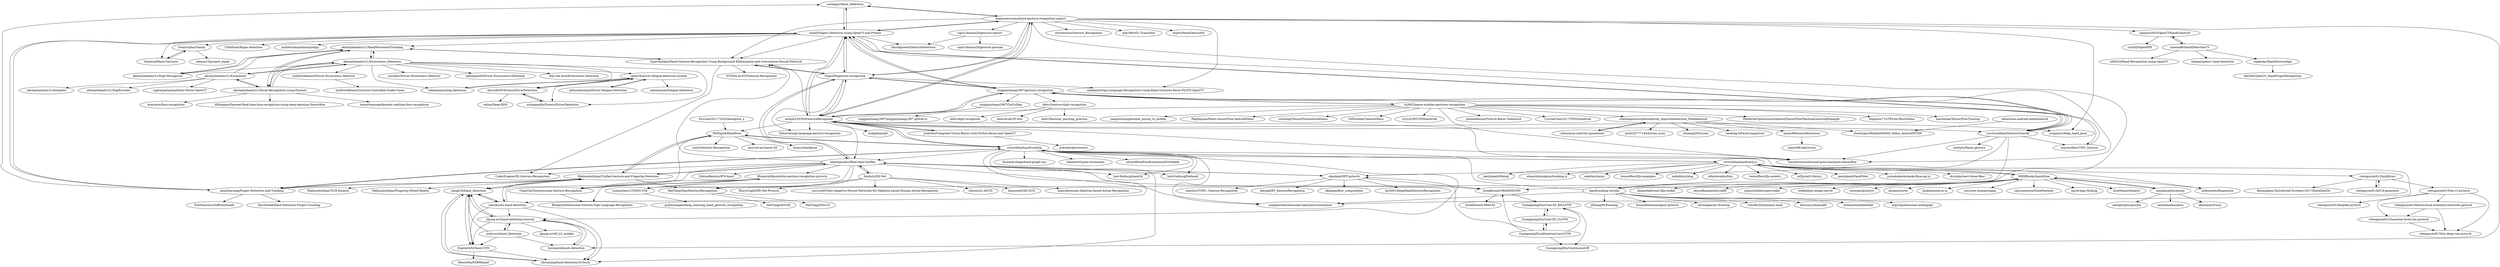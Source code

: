 digraph G {
"sashagaz/Hand_Detection" -> "mahaveerverma/hand-gesture-recognition-opencv"
"sashagaz/Hand_Detection" -> "lzane/Fingers-Detection-using-OpenCV-and-Python"
"EricLee2021-72324/handpose_x" -> "MrEliptik/HandPose"
"akshaybahadur21/Drowsiness_Detection" -> "raja434/driver-fatigue-detection-system"
"akshaybahadur21/Drowsiness_Detection" -> "akshaybahadur21/HandMovementTracking"
"akshaybahadur21/Drowsiness_Detection" -> "akshaybahadur21/Emojinator"
"akshaybahadur21/Drowsiness_Detection" -> "akshaybahadur21/Facial-Recognition-using-Facenet"
"akshaybahadur21/Drowsiness_Detection" -> "mohitwildbeast/Driver-Drowsiness-Detector"
"akshaybahadur21/Drowsiness_Detection" -> "tahaemara/sleep-detection"
"akshaybahadur21/Drowsiness_Detection" -> "AnirudhGP/DrowsyDriverDetection"
"akshaybahadur21/Drowsiness_Detection" -> "nishagandhi/DrowsyDriverDetection"
"akshaybahadur21/Drowsiness_Detection" -> "akshaybahadur21/Digit-Recognizer"
"akshaybahadur21/Drowsiness_Detection" -> "msindev/Driver-Drowsiness-Detector"
"akshaybahadur21/Drowsiness_Detection" -> "neelanjan00/Driver-Drowsiness-Detection"
"akshaybahadur21/Drowsiness_Detection" -> "fear-the-lord/Drowsiness-Detection"
"mohitwildbeast/Driver-Drowsiness-Detector" -> "mohitwildbeast/Gesture-Controlled-Snake-Game"
"SouravJohar/handy" -> "Sadaival/Hand-Gestures"
"SouravJohar/handy" -> "athena15/project_kojak"
"vietnguyen91/QuickDraw" -> "vietnguyen91/ASCII-generator"
"vietnguyen91/QuickDraw" -> "vietnguyen91/Yolo-v2-pytorch"
"vietnguyen91/QuickDraw" -> "Bennington-Distributed-Systems-2017/DarkDarkGo" ["e"=1]
"yuxiaochen1103/DG-STA" -> "guillaumephd/deep_learning_hand_gesture_recognition"
"Gogul09/gesture-recognition" -> "mahaveerverma/hand-gesture-recognition-opencv"
"Gogul09/gesture-recognition" -> "SparshaSaha/Hand-Gesture-Recognition-Using-Background-Elllimination-and-Convolution-Neural-Network"
"Gogul09/gesture-recognition" -> "shadabsk/Sign-Language-Recognition-Using-Hand-Gestures-Keras-PyQT5-OpenCV" ["e"=1]
"Gogul09/gesture-recognition" -> "ahmetgunduz/Real-time-GesRec"
"Gogul09/gesture-recognition" -> "lzane/Fingers-Detection-using-OpenCV-and-Python"
"Gogul09/gesture-recognition" -> "asingh33/CNNGestureRecognizer"
"Gogul09/gesture-recognition" -> "xingjianzhang1997/gesture-recognition"
"Gogul09/gesture-recognition" -> "hthuwal/sign-language-gesture-recognition" ["e"=1]
"SparshaSaha/Hand-Gesture-Recognition-Using-Background-Elllimination-and-Convolution-Neural-Network" -> "NVIDIA-AI-IOT/Gesture-Recognition"
"SparshaSaha/Hand-Gesture-Recognition-Using-Background-Elllimination-and-Convolution-Neural-Network" -> "CoderEugene/DL-Gesture-Recognition"
"SparshaSaha/Hand-Gesture-Recognition-Using-Background-Elllimination-and-Convolution-Neural-Network" -> "Gogul09/gesture-recognition"
"SparshaSaha/Hand-Gesture-Recognition-Using-Background-Elllimination-and-Convolution-Neural-Network" -> "akshaybahadur21/HandMovementTracking"
"asingh33/CNNGestureRecognizer" -> "lzane/Fingers-Detection-using-OpenCV-and-Python"
"asingh33/CNNGestureRecognizer" -> "mahaveerverma/hand-gesture-recognition-opencv"
"asingh33/CNNGestureRecognizer" -> "victordibia/handtracking"
"asingh33/CNNGestureRecognizer" -> "xingjianzhang1997/gesture-recognition"
"asingh33/CNNGestureRecognizer" -> "ahmetgunduz/Real-time-GesRec"
"asingh33/CNNGestureRecognizer" -> "Gogul09/gesture-recognition"
"asingh33/CNNGestureRecognizer" -> "hthuwal/sign-language-gesture-recognition" ["e"=1]
"asingh33/CNNGestureRecognizer" -> "yyyerica/HandGestureClassify"
"asingh33/CNNGestureRecognizer" -> "timctho/convolutional-pose-machines-tensorflow" ["e"=1]
"asingh33/CNNGestureRecognizer" -> "jrobchin/Computer-Vision-Basics-with-Python-Keras-and-OpenCV"
"asingh33/CNNGestureRecognizer" -> "MrEliptik/HandPose"
"asingh33/CNNGestureRecognizer" -> "SparshaSaha/Hand-Gesture-Recognition-Using-Background-Elllimination-and-Convolution-Neural-Network"
"asingh33/CNNGestureRecognizer" -> "jsupancic/deep_hand_pose" ["e"=1]
"asingh33/CNNGestureRecognizer" -> "nickgillian/grt" ["e"=1]
"asingh33/CNNGestureRecognizer" -> "xinghaochen/awesome-hand-pose-estimation" ["e"=1]
"maxnoodles/CNN_Gesture" -> "xingjianzhang1997/gesture-recognition"
"MIDIBlocks/handsfree" -> "naver/egjs-flicking" ["e"=1]
"MIDIBlocks/handsfree" -> "victordibia/handtrack.js"
"MIDIBlocks/handsfree" -> "andypotato/fingerpose" ["e"=1]
"MIDIBlocks/handsfree" -> "AriaMinaei/theatre" ["e"=1]
"MIDIBlocks/handsfree" -> "aholachek/react-flip-toolkit" ["e"=1]
"MIDIBlocks/handsfree" -> "AsyncBanana/microdiff" ["e"=1]
"MIDIBlocks/handsfree" -> "jonasstrehle/supercookie" ["e"=1]
"MIDIBlocks/handsfree" -> "trekhleb/js-image-carver" ["e"=1]
"MIDIBlocks/handsfree" -> "snowpackjs/astro" ["e"=1]
"MIDIBlocks/handsfree" -> "ai/nanostores"
"MIDIBlocks/handsfree" -> "handtracking-io/yoha"
"MIDIBlocks/handsfree" -> "hiukim/mind-ar-js" ["e"=1]
"MIDIBlocks/handsfree" -> "nenadmarkus/picojs"
"MIDIBlocks/handsfree" -> "concrete-utopia/utopia" ["e"=1]
"MIDIBlocks/handsfree" -> "cassiozen/useStateMachine" ["e"=1]
"victordibia/handtrack.js" -> "victordibia/handtracking"
"victordibia/handtrack.js" -> "MIDIBlocks/handsfree"
"victordibia/handtrack.js" -> "tensorflow/tfjs-models" ["e"=1]
"victordibia/handtrack.js" -> "andypotato/fingerpose" ["e"=1]
"victordibia/handtrack.js" -> "ml5js/ml5-library" ["e"=1]
"victordibia/handtrack.js" -> "jeeliz/jeelizFaceFilter" ["e"=1]
"victordibia/handtrack.js" -> "justadudewhohacks/face-api.js" ["e"=1]
"victordibia/handtrack.js" -> "drcmda/react-three-fiber" ["e"=1]
"victordibia/handtrack.js" -> "jeeliz/jeelizWeboji" ["e"=1]
"victordibia/handtrack.js" -> "eduardolundgren/tracking.js" ["e"=1]
"victordibia/handtrack.js" -> "vietnguyen91/QuickDraw"
"victordibia/handtrack.js" -> "alexfoxy/laxxx" ["e"=1]
"victordibia/handtrack.js" -> "tensorflow/tfjs-examples" ["e"=1]
"victordibia/handtrack.js" -> "metafizzy/zdog" ["e"=1]
"victordibia/handtrack.js" -> "infinitered/nsfwjs" ["e"=1]
"MahmudulAlam/Unified-Gesture-and-Fingertip-Detection" -> "yangli18/hand_detection"
"MahmudulAlam/Unified-Gesture-and-Fingertip-Detection" -> "ahmetgunduz/Real-time-GesRec"
"MahmudulAlam/Unified-Gesture-and-Fingertip-Detection" -> "amarlearning/Finger-Detection-and-Tracking"
"MahmudulAlam/Unified-Gesture-and-Fingertip-Detection" -> "MrEliptik/HandPose"
"MahmudulAlam/Unified-Gesture-and-Fingertip-Detection" -> "cansik/yolo-hand-detection"
"MahmudulAlam/Unified-Gesture-and-Fingertip-Detection" -> "MahmudulAlam/TI1K-Dataset"
"MahmudulAlam/Unified-Gesture-and-Fingertip-Detection" -> "MahmudulAlam/Fingertip-Mixed-Reality"
"MahmudulAlam/Unified-Gesture-and-Fingertip-Detection" -> "Ha0Tang/HandGestureRecognition"
"SupreethN/Hand-CNN" -> "yangli18/hand_detection"
"SupreethN/Hand-CNN" -> "zllrunning/hand-detection.PyTorch"
"SupreethN/Hand-CNN" -> "HowieMa/NSRMhand" ["e"=1]
"amarlearning/Finger-Detection-and-Tracking" -> "lzane/Fingers-Detection-using-OpenCV-and-Python"
"amarlearning/Finger-Detection-and-Tracking" -> "PierfrancescoSoffritti/handy"
"amarlearning/Finger-Detection-and-Tracking" -> "MahmudulAlam/Unified-Gesture-and-Fingertip-Detection"
"amarlearning/Finger-Detection-and-Tracking" -> "victordibia/handtracking"
"amarlearning/Finger-Detection-and-Tracking" -> "sashagaz/Hand_Detection"
"amarlearning/Finger-Detection-and-Tracking" -> "DarshNaik/Hand-Detection-Finger-Counting"
"cansik/yolo-hand-detection" -> "yangli18/hand_detection"
"cansik/yolo-hand-detection" -> "SupreethN/Hand-CNN"
"cansik/yolo-hand-detection" -> "zllrunning/hand-detection.PyTorch"
"cansik/yolo-hand-detection" -> "MahmudulAlam/Unified-Gesture-and-Fingertip-Detection"
"cansik/yolo-hand-detection" -> "jkjung-avt/hand-detection-tutorial"
"jkjung-avt/hand-detection-tutorial" -> "yangli18/hand_detection"
"jkjung-avt/hand-detection-tutorial" -> "jkjung-avt/tf_trt_models" ["e"=1]
"jkjung-avt/hand-detection-tutorial" -> "loicmarie/hands-detection"
"jkjung-avt/hand-detection-tutorial" -> "molyswu/hand_detection"
"jkjung-avt/hand-detection-tutorial" -> "SupreethN/Hand-CNN"
"jkjung-avt/hand-detection-tutorial" -> "zllrunning/hand-detection.PyTorch"
"yangli18/hand_detection" -> "zllrunning/hand-detection.PyTorch"
"yangli18/hand_detection" -> "SupreethN/Hand-CNN"
"yangli18/hand_detection" -> "cansik/yolo-hand-detection"
"yangli18/hand_detection" -> "jkjung-avt/hand-detection-tutorial"
"nenadmarkus/picojs" -> "nenadmarkus/pico" ["e"=1]
"nenadmarkus/picojs" -> "leeoniya/uFuzzy" ["e"=1]
"nenadmarkus/picojs" -> "MIDIBlocks/handsfree"
"nenadmarkus/picojs" -> "nateplusplus/pushin" ["e"=1]
"fandulu/DD-Net" -> "BlurryLight/DD-Net-Pytorch"
"fandulu/DD-Net" -> "yuxiaochen1103/DG-STA"
"fandulu/DD-Net" -> "microsoft/View-Adaptive-Neural-Networks-for-Skeleton-based-Human-Action-Recognition" ["e"=1]
"fandulu/DD-Net" -> "lshiwjx/2s-AGCN" ["e"=1]
"fandulu/DD-Net" -> "ahmetgunduz/Real-time-GesRec"
"fandulu/DD-Net" -> "limaosen0/AS-GCN" ["e"=1]
"fandulu/DD-Net" -> "niais/Awesome-Skeleton-based-Action-Recognition" ["e"=1]
"victordibia/handtracking" -> "xinghaochen/awesome-hand-pose-estimation" ["e"=1]
"victordibia/handtracking" -> "lmb-freiburg/hand3d" ["e"=1]
"victordibia/handtracking" -> "victordibia/handtrack.js"
"victordibia/handtracking" -> "MrEliptik/HandPose"
"victordibia/handtracking" -> "timctho/convolutional-pose-machines-tensorflow" ["e"=1]
"victordibia/handtracking" -> "jkjung-avt/hand-detection-tutorial"
"victordibia/handtracking" -> "asingh33/CNNGestureRecognizer"
"victordibia/handtracking" -> "ahmetgunduz/Real-time-GesRec"
"victordibia/handtracking" -> "zllrunning/hand-detection.PyTorch"
"victordibia/handtracking" -> "3d-hand-shape/hand-graph-cnn" ["e"=1]
"victordibia/handtracking" -> "ildoonet/tf-pose-estimation" ["e"=1]
"victordibia/handtracking" -> "edvardHua/PoseEstimationForMobile" ["e"=1]
"victordibia/handtracking" -> "lmb-freiburg/freihand" ["e"=1]
"victordibia/handtracking" -> "cansik/yolo-hand-detection"
"victordibia/handtracking" -> "amarlearning/Finger-Detection-and-Tracking"
"AnirudhGP/DrowsyDriverDetection" -> "nishagandhi/DrowsyDriverDetection"
"AnirudhGP/DrowsyDriverDetection" -> "raja434/driver-fatigue-detection-system"
"AnirudhGP/DrowsyDriverDetection" -> "seilna/Deep-RDD"
"hanzy88/tensorflow2ncnn" -> "hanzy88/ckpt2ncnn"
"loicmarie/hands-detection" -> "jkjung-avt/hand-detection-tutorial"
"nihui/ncnn-android-squeezenet" -> "chehongshu/ncnnforandroid_objectiondetection_Mobilenetssd"
"chehongshu/ncnnforandroid_objectiondetection_Mobilenetssd" -> "nihui/ncnn-android-squeezenet"
"chehongshu/ncnnforandroid_objectiondetection_Mobilenetssd" -> "moli232777144/mtcnn_ncnn" ["e"=1]
"chehongshu/ncnnforandroid_objectiondetection_Mobilenetssd" -> "chentyjpm/MobileNetSSD_Demo_AndroidNCNN"
"chehongshu/ncnnforandroid_objectiondetection_Mobilenetssd" -> "chuanqi305/rscnn"
"chehongshu/ncnnforandroid_objectiondetection_Mobilenetssd" -> "hanzy88/tensorflow2ncnn"
"chehongshu/ncnnforandroid_objectiondetection_Mobilenetssd" -> "haidong-li/FaceComparison"
"idotc/Gesture-digit-recognition" -> "idotc/digit-recognizer"
"idotc/Gesture-digit-recognition" -> "idotc/evalLSP-test"
"idotc/Gesture-digit-recognition" -> "idotc/Machine_learning_practice"
"lzane/Fingers-Detection-using-OpenCV-and-Python" -> "mahaveerverma/hand-gesture-recognition-opencv"
"lzane/Fingers-Detection-using-OpenCV-and-Python" -> "amarlearning/Finger-Detection-and-Tracking"
"lzane/Fingers-Detection-using-OpenCV-and-Python" -> "asingh33/CNNGestureRecognizer"
"lzane/Fingers-Detection-using-OpenCV-and-Python" -> "xingjianzhang1997/gesture-recognition"
"lzane/Fingers-Detection-using-OpenCV-and-Python" -> "yyyerica/HandGestureClassify"
"lzane/Fingers-Detection-using-OpenCV-and-Python" -> "sashagaz/Hand_Detection"
"lzane/Fingers-Detection-using-OpenCV-and-Python" -> "Gogul09/gesture-recognition"
"lzane/Fingers-Detection-using-OpenCV-and-Python" -> "Sadaival/Hand-Gestures"
"lzane/Fingers-Detection-using-OpenCV-and-Python" -> "timctho/convolutional-pose-machines-tensorflow" ["e"=1]
"lzane/Fingers-Detection-using-OpenCV-and-Python" -> "VasuAgrawal/GestureDetection"
"lzane/Fingers-Detection-using-OpenCV-and-Python" -> "ChinHuan/finger-detection"
"lzane/Fingers-Detection-using-OpenCV-and-Python" -> "achillesrasquinha/spockpy"
"lzane/Fingers-Detection-using-OpenCV-and-Python" -> "SparshaSaha/Hand-Gesture-Recognition-Using-Background-Elllimination-and-Convolution-Neural-Network"
"lzane/Fingers-Detection-using-OpenCV-and-Python" -> "akshaybahadur21/HandMovementTracking"
"lzane/Fingers-Detection-using-OpenCV-and-Python" -> "SouravJohar/handy"
"tz28/Chinese-number-gestures-recognition" -> "xingjianzhang1997/gesture-recognition"
"tz28/Chinese-number-gestures-recognition" -> "yuxitong/TensorFlowAndroidDemo" ["e"=1]
"tz28/Chinese-number-gestures-recognition" -> "CHNicelee/CameraDemo"
"tz28/Chinese-number-gestures-recognition" -> "yyyerica/HandGestureClassify"
"tz28/Chinese-number-gestures-recognition" -> "asingh33/CNNGestureRecognizer"
"tz28/Chinese-number-gestures-recognition" -> "vcvycy/MTCNN4Android" ["e"=1]
"tz28/Chinese-number-gestures-recognition" -> "johnolafenwa/Pytorch-Keras-ToAndroid"
"tz28/Chinese-number-gestures-recognition" -> "CrystalChen1017/TSFOnAndroid"
"tz28/Chinese-number-gestures-recognition" -> "MindorksOpenSource/AndroidTensorFlowMachineLearningExample" ["e"=1]
"tz28/Chinese-number-gestures-recognition" -> "fengzhizi715/TFLite-MnistDemo"
"tz28/Chinese-number-gestures-recognition" -> "chehongshu/ncnnforandroid_objectiondetection_Mobilenetssd"
"tz28/Chinese-number-gestures-recognition" -> "timctho/convolutional-pose-machines-tensorflow" ["e"=1]
"tz28/Chinese-number-gestures-recognition" -> "baishixian/TensorFlowTraining"
"tz28/Chinese-number-gestures-recognition" -> "jiangxiluning/facenet_mtcnn_to_mobile" ["e"=1]
"tz28/Chinese-number-gestures-recognition" -> "PanJinquan/Mnist-tensorFlow-AndroidDemo"
"mahaveerverma/hand-gesture-recognition-opencv" -> "Gogul09/gesture-recognition"
"mahaveerverma/hand-gesture-recognition-opencv" -> "lzane/Fingers-Detection-using-OpenCV-and-Python"
"mahaveerverma/hand-gesture-recognition-opencv" -> "sashagaz/Hand_Detection"
"mahaveerverma/hand-gesture-recognition-opencv" -> "asingh33/CNNGestureRecognizer"
"mahaveerverma/hand-gesture-recognition-opencv" -> "jujojujo2003/OpenCVHandGuesture"
"mahaveerverma/hand-gesture-recognition-opencv" -> "zeruniverse/Gesture_Recognition" ["e"=1]
"mahaveerverma/hand-gesture-recognition-opencv" -> "shadabsk/Sign-Language-Recognition-Using-Hand-Gestures-Keras-PyQT5-OpenCV" ["e"=1]
"mahaveerverma/hand-gesture-recognition-opencv" -> "mjk188/ASL-Translator" ["e"=1]
"mahaveerverma/hand-gesture-recognition-opencv" -> "SparshaSaha/Hand-Gesture-Recognition-Using-Background-Elllimination-and-Convolution-Neural-Network"
"mahaveerverma/hand-gesture-recognition-opencv" -> "loicmarie/hands-detection"
"mahaveerverma/hand-gesture-recognition-opencv" -> "jsupancic/deep_hand_pose" ["e"=1]
"mahaveerverma/hand-gesture-recognition-opencv" -> "arijitx/HandGesturePy"
"mahaveerverma/hand-gesture-recognition-opencv" -> "Ha0Tang/HandGestureRecognition"
"mahaveerverma/hand-gesture-recognition-opencv" -> "vipul-sharma20/gesture-opencv"
"xingjianzhang1997/gesture-recognition" -> "maxnoodles/CNN_Gesture"
"xingjianzhang1997/gesture-recognition" -> "yyyerica/HandGestureClassify"
"xingjianzhang1997/gesture-recognition" -> "lzane/Fingers-Detection-using-OpenCV-and-Python"
"xingjianzhang1997/gesture-recognition" -> "xingjianzhang1997/CatVsDog"
"xingjianzhang1997/gesture-recognition" -> "asingh33/CNNGestureRecognizer"
"xingjianzhang1997/gesture-recognition" -> "idotc/Gesture-digit-recognition"
"xingjianzhang1997/gesture-recognition" -> "tz28/Chinese-number-gestures-recognition"
"xingjianzhang1997/gesture-recognition" -> "Gogul09/gesture-recognition"
"handtracking-io/yoha" -> "MIDIBlocks/handsfree"
"handtracking-io/yoha" -> "loicmagne/air-drawing"
"handtracking-io/yoha" -> "CalciferZh/minimal-hand" ["e"=1]
"handtracking-io/yoha" -> "hassony2/manopth" ["e"=1]
"handtracking-io/yoha" -> "yeemachine/kalidokit" ["e"=1]
"handtracking-io/yoha" -> "mgyong/awesome-mediapipe" ["e"=1]
"handtracking-io/yoha" -> "jfzhang95/PoseAug" ["e"=1]
"handtracking-io/yoha" -> "victordibia/handtracking"
"handtracking-io/yoha" -> "bryandlee/animegan2-pytorch" ["e"=1]
"handtracking-io/yoha" -> "xinghaochen/awesome-hand-pose-estimation" ["e"=1]
"adityachechani/Driver-Fatigue-Detection" -> "raja434/driver-fatigue-detection-system"
"nishagandhi/DrowsyDriverDetection" -> "AnirudhGP/DrowsyDriverDetection"
"yyyerica/HandGestureClassify" -> "timctho/convolutional-pose-machines-tensorflow" ["e"=1]
"yyyerica/HandGestureClassify" -> "xingjianzhang1997/gesture-recognition"
"yyyerica/HandGestureClassify" -> "maxnoodles/CNN_Gesture"
"yyyerica/HandGestureClassify" -> "okankop/MFF-pytorch"
"yyyerica/HandGestureClassify" -> "lzane/Fingers-Detection-using-OpenCV-and-Python"
"yyyerica/HandGestureClassify" -> "zmdsjtu/Hand_gesture"
"yyyerica/HandGestureClassify" -> "breadbread1984/R3DCNN"
"GuangmingZhu/AttentionConvLSTM" -> "GuangmingZhu/Conv3D_CLSTM"
"GuangmingZhu/AttentionConvLSTM" -> "GuangmingZhu/Conv3D_BICLSTM"
"GuangmingZhu/AttentionConvLSTM" -> "GuangmingZhu/ContinuousGR"
"GuangmingZhu/AttentionConvLSTM" -> "okankop/MFF-pytorch"
"GuangmingZhu/AttentionConvLSTM" -> "breadbread1984/R3DCNN"
"akshaybahadur21/Emojinator" -> "akshaybahadur21/Facial-Recognition-using-Facenet"
"akshaybahadur21/Emojinator" -> "akshaybahadur21/Autopilot" ["e"=1]
"akshaybahadur21/Emojinator" -> "akshaybahadur21/Drowsiness_Detection"
"akshaybahadur21/Emojinator" -> "akshaybahadur21/HandMovementTracking"
"akshaybahadur21/Emojinator" -> "akshaybahadur21/DigiEncoder"
"akshaybahadur21/Emojinator" -> "raghavpatnecha/Hello-Morse-OpenCV"
"nihui/ncnn-android-mobilenetssd" -> "chentyjpm/MobileNetSSD_Demo_AndroidNCNN"
"Ha0Tang/HandGestureRecognition" -> "Ha0Tang/ASGAN" ["e"=1]
"Ha0Tang/HandGestureRecognition" -> "Ha0Tang/DDLCN" ["e"=1]
"raja434/driver-fatigue-detection-system" -> "adityachechani/Driver-Fatigue-Detection"
"raja434/driver-fatigue-detection-system" -> "sahnimanas/Fatigue-Detection"
"raja434/driver-fatigue-detection-system" -> "AnirudhGP/DrowsyDriverDetection"
"raja434/driver-fatigue-detection-system" -> "tahaemara/sleep-detection"
"raja434/driver-fatigue-detection-system" -> "nishagandhi/DrowsyDriverDetection"
"molyswu/hand_detection" -> "loicmarie/hands-detection"
"molyswu/hand_detection" -> "jkjung-avt/hand-detection-tutorial"
"molyswu/hand_detection" -> "yangli18/hand_detection"
"molyswu/hand_detection" -> "SupreethN/Hand-CNN"
"vietnguyen91/Yolo-v2-pytorch" -> "vietnguyen91/Very-deep-cnn-pytorch"
"vietnguyen91/Yolo-v2-pytorch" -> "vietnguyen91/Character-level-cnn-pytorch"
"vietnguyen91/Yolo-v2-pytorch" -> "vietnguyen91/Hierarchical-attention-networks-pytorch"
"vietnguyen91/Yolo-v2-pytorch" -> "vietnguyen91/Deeplab-pytorch"
"vietnguyen91/Hierarchical-attention-networks-pytorch" -> "vietnguyen91/Very-deep-cnn-pytorch"
"vietnguyen91/Hierarchical-attention-networks-pytorch" -> "vietnguyen91/Character-level-cnn-pytorch"
"akshaybahadur21/Facial-Recognition-using-Facenet" -> "akshaybahadur21/Emojinator"
"akshaybahadur21/Facial-Recognition-using-Facenet" -> "akshaybahadur21/HandMovementTracking"
"akshaybahadur21/Facial-Recognition-using-Facenet" -> "krasserm/face-recognition" ["e"=1]
"akshaybahadur21/Facial-Recognition-using-Facenet" -> "AISangam/Facenet-Real-time-face-recognition-using-deep-learning-Tensorflow" ["e"=1]
"akshaybahadur21/Facial-Recognition-using-Facenet" -> "akshaybahadur21/Drowsiness_Detection"
"akshaybahadur21/Facial-Recognition-using-Facenet" -> "tamerthamoqa/facenet-realtime-face-recognition"
"ChanChiChoi/awesome-Gesture-Recognition" -> "Blueprintf/awesome-Gesture-Sign-Language-Recognition"
"ChanChiChoi/awesome-Gesture-Recognition" -> "Blueprintf/pointlstm-gesture-recognition-pytorch"
"tahaemara/sleep-detection" -> "raja434/driver-fatigue-detection-system"
"GuangmingZhu/Conv3D_CLSTM" -> "GuangmingZhu/AttentionConvLSTM"
"GuangmingZhu/Conv3D_CLSTM" -> "GuangmingZhu/Conv3D_BICLSTM"
"xingjianzhang1997/CatVsDog" -> "xingjianzhang1997/xingjianzhang1997.github.io"
"ahmetgunduz/Real-time-GesRec" -> "okankop/MFF-pytorch"
"ahmetgunduz/Real-time-GesRec" -> "breadbread1984/R3DCNN"
"ahmetgunduz/Real-time-GesRec" -> "ChanChiChoi/awesome-Gesture-Recognition"
"ahmetgunduz/Real-time-GesRec" -> "Ha0Tang/HandGestureRecognition"
"ahmetgunduz/Real-time-GesRec" -> "GibranBenitez/IPN-hand"
"ahmetgunduz/Real-time-GesRec" -> "fandulu/DD-Net"
"ahmetgunduz/Real-time-GesRec" -> "Blueprintf/pointlstm-gesture-recognition-pytorch"
"ahmetgunduz/Real-time-GesRec" -> "lmb-freiburg/hand3d" ["e"=1]
"ahmetgunduz/Real-time-GesRec" -> "MahmudulAlam/Unified-Gesture-and-Fingertip-Detection"
"ahmetgunduz/Real-time-GesRec" -> "SparshaSaha/Hand-Gesture-Recognition-Using-Background-Elllimination-and-Convolution-Neural-Network"
"ahmetgunduz/Real-time-GesRec" -> "lmb-freiburg/freihand" ["e"=1]
"ahmetgunduz/Real-time-GesRec" -> "CoderEugene/DL-Gesture-Recognition"
"ahmetgunduz/Real-time-GesRec" -> "Gogul09/gesture-recognition"
"ahmetgunduz/Real-time-GesRec" -> "yuxiaochen1103/DG-STA"
"ahmetgunduz/Real-time-GesRec" -> "xinghaochen/awesome-hand-pose-estimation" ["e"=1]
"jrobchin/Computer-Vision-Basics-with-Python-Keras-and-OpenCV" -> "asingh33/CNNGestureRecognizer"
"jrobchin/Computer-Vision-Basics-with-Python-Keras-and-OpenCV" -> "jrobchin/phormatics"
"MrEliptik/HandPose" -> "zzeitt/Gesture-Recognition"
"MrEliptik/HandPose" -> "victordibia/handtracking"
"MrEliptik/HandPose" -> "yangli18/hand_detection"
"MrEliptik/HandPose" -> "MahmudulAlam/Unified-Gesture-and-Fingertip-Detection"
"MrEliptik/HandPose" -> "spurra/vae-hands-3d" ["e"=1]
"MrEliptik/HandPose" -> "dumyy/handpose" ["e"=1]
"vietnguyen91/ASCII-generator" -> "vietnguyen91/QuickDraw"
"eaglesky/HandGestureApp" -> "hery84/OpenCV_HandFingerRecognition"
"Sadaival/Hand-Gestures" -> "SouravJohar/handy"
"Blueprintf/pointlstm-gesture-recognition-pytorch" -> "ChanChiChoi/awesome-Gesture-Recognition"
"Blueprintf/pointlstm-gesture-recognition-pytorch" -> "Blueprintf/awesome-Gesture-Sign-Language-Recognition"
"Blueprintf/pointlstm-gesture-recognition-pytorch" -> "yuxiaochen1103/DG-STA"
"zllrunning/hand-detection.PyTorch" -> "yangli18/hand_detection"
"akshaybahadur21/HandMovementTracking" -> "akshaybahadur21/Digit-Recognizer"
"akshaybahadur21/HandMovementTracking" -> "SparshaSaha/Hand-Gesture-Recognition-Using-Background-Elllimination-and-Convolution-Neural-Network"
"akshaybahadur21/HandMovementTracking" -> "akshaybahadur21/Drowsiness_Detection"
"akshaybahadur21/HandMovementTracking" -> "akshaybahadur21/Facial-Recognition-using-Facenet"
"okankop/MFF-pytorch" -> "ahmetgunduz/Real-time-GesRec"
"okankop/MFF-pytorch" -> "fabiopk/RT_GestureRecognition"
"okankop/MFF-pytorch" -> "breadbread1984/R3DCNN"
"okankop/MFF-pytorch" -> "okankop/flow_computation"
"okankop/MFF-pytorch" -> "ms3001/DeepHandGestureRecognition"
"okankop/MFF-pytorch" -> "udacity/CVND---Gesture-Recognition" ["e"=1]
"simena86/handDetectionCV" -> "jujojujo2003/OpenCVHandGuesture"
"simena86/handDetectionCV" -> "bengal/opencv-hand-detection"
"simena86/handDetectionCV" -> "udit043/Hand-Recognition-using-OpenCV"
"simena86/handDetectionCV" -> "eaglesky/HandGestureApp"
"breadbread1984/R3DCNN" -> "breadbread1984/c3d"
"breadbread1984/R3DCNN" -> "GuangmingZhu/Conv3D_BICLSTM"
"akshaybahadur21/Digit-Recognizer" -> "akshaybahadur21/HandMovementTracking"
"vipul-sharma20/gesture-opencv" -> "vipul-sharma20/gesture-pacman"
"vipul-sharma20/gesture-opencv" -> "VasuAgrawal/GestureDetection"
"GuangmingZhu/Conv3D_BICLSTM" -> "GuangmingZhu/Conv3D_CLSTM"
"GuangmingZhu/Conv3D_BICLSTM" -> "GuangmingZhu/ContinuousGR"
"jujojujo2003/OpenCVHandGuesture" -> "simena86/handDetectionCV"
"jujojujo2003/OpenCVHandGuesture" -> "royshil/OpenHPE"
"vietnguyen91/Character-level-cnn-pytorch" -> "vietnguyen91/Very-deep-cnn-pytorch"
"sashagaz/Hand_Detection" ["l"="36.137,34.46"]
"mahaveerverma/hand-gesture-recognition-opencv" ["l"="36.121,34.452"]
"lzane/Fingers-Detection-using-OpenCV-and-Python" ["l"="36.119,34.481"]
"EricLee2021-72324/handpose_x" ["l"="36.15,34.371"]
"MrEliptik/HandPose" ["l"="36.087,34.401"]
"akshaybahadur21/Drowsiness_Detection" ["l"="36.234,34.588"]
"raja434/driver-fatigue-detection-system" ["l"="36.262,34.632"]
"akshaybahadur21/HandMovementTracking" ["l"="36.182,34.545"]
"akshaybahadur21/Emojinator" ["l"="36.238,34.559"]
"akshaybahadur21/Facial-Recognition-using-Facenet" ["l"="36.213,34.57"]
"mohitwildbeast/Driver-Drowsiness-Detector" ["l"="36.291,34.591"]
"tahaemara/sleep-detection" ["l"="36.266,34.615"]
"AnirudhGP/DrowsyDriverDetection" ["l"="36.238,34.632"]
"nishagandhi/DrowsyDriverDetection" ["l"="36.242,34.618"]
"akshaybahadur21/Digit-Recognizer" ["l"="36.19,34.57"]
"msindev/Driver-Drowsiness-Detector" ["l"="36.218,34.609"]
"neelanjan00/Driver-Drowsiness-Detection" ["l"="36.265,34.58"]
"fear-the-lord/Drowsiness-Detection" ["l"="36.265,34.597"]
"mohitwildbeast/Gesture-Controlled-Snake-Game" ["l"="36.316,34.593"]
"SouravJohar/handy" ["l"="36.193,34.487"]
"Sadaival/Hand-Gestures" ["l"="36.17,34.494"]
"athena15/project_kojak" ["l"="36.236,34.483"]
"vietnguyen91/QuickDraw" ["l"="36.03,34.224"]
"vietnguyen91/ASCII-generator" ["l"="36.011,34.2"]
"vietnguyen91/Yolo-v2-pytorch" ["l"="36.055,34.174"]
"Bennington-Distributed-Systems-2017/DarkDarkGo" ["l"="8.523,16.359"]
"yuxiaochen1103/DG-STA" ["l"="35.999,34.451"]
"guillaumephd/deep_learning_hand_gesture_recognition" ["l"="35.963,34.455"]
"Gogul09/gesture-recognition" ["l"="36.093,34.479"]
"SparshaSaha/Hand-Gesture-Recognition-Using-Background-Elllimination-and-Convolution-Neural-Network" ["l"="36.113,34.499"]
"shadabsk/Sign-Language-Recognition-Using-Hand-Gestures-Keras-PyQT5-OpenCV" ["l"="31.139,32.326"]
"ahmetgunduz/Real-time-GesRec" ["l"="36.036,34.454"]
"asingh33/CNNGestureRecognizer" ["l"="36.076,34.47"]
"xingjianzhang1997/gesture-recognition" ["l"="36.076,34.508"]
"hthuwal/sign-language-gesture-recognition" ["l"="31.162,32.336"]
"NVIDIA-AI-IOT/Gesture-Recognition" ["l"="36.131,34.528"]
"CoderEugene/DL-Gesture-Recognition" ["l"="36.058,34.48"]
"victordibia/handtracking" ["l"="36.047,34.389"]
"yyyerica/HandGestureClassify" ["l"="36.055,34.498"]
"timctho/convolutional-pose-machines-tensorflow" ["l"="36.056,35.224"]
"jrobchin/Computer-Vision-Basics-with-Python-Keras-and-OpenCV" ["l"="36.06,34.522"]
"jsupancic/deep_hand_pose" ["l"="35.879,35.397"]
"nickgillian/grt" ["l"="33.708,-23.496"]
"xinghaochen/awesome-hand-pose-estimation" ["l"="35.931,35.202"]
"maxnoodles/CNN_Gesture" ["l"="36.044,34.511"]
"MIDIBlocks/handsfree" ["l"="35.951,34.292"]
"naver/egjs-flicking" ["l"="12.899,-34.095"]
"victordibia/handtrack.js" ["l"="36.015,34.307"]
"andypotato/fingerpose" ["l"="12.949,-43.707"]
"AriaMinaei/theatre" ["l"="26.42,-25.669"]
"aholachek/react-flip-toolkit" ["l"="25.719,-26.151"]
"AsyncBanana/microdiff" ["l"="29.266,-26.995"]
"jonasstrehle/supercookie" ["l"="25.376,-28.379"]
"trekhleb/js-image-carver" ["l"="12.714,-33.999"]
"snowpackjs/astro" ["l"="26.435,-25.859"]
"ai/nanostores" ["l"="35.928,34.246"]
"handtracking-io/yoha" ["l"="35.961,34.336"]
"hiukim/mind-ar-js" ["l"="-10.601,40.694"]
"nenadmarkus/picojs" ["l"="35.904,34.282"]
"concrete-utopia/utopia" ["l"="26.285,-25.777"]
"cassiozen/useStateMachine" ["l"="25.909,-25.813"]
"tensorflow/tfjs-models" ["l"="27.931,27.663"]
"ml5js/ml5-library" ["l"="27.99,27.621"]
"jeeliz/jeelizFaceFilter" ["l"="-10.542,40.726"]
"justadudewhohacks/face-api.js" ["l"="27.988,27.708"]
"drcmda/react-three-fiber" ["l"="25.766,-26.065"]
"jeeliz/jeelizWeboji" ["l"="-10.485,40.736"]
"eduardolundgren/tracking.js" ["l"="28.081,27.816"]
"alexfoxy/laxxx" ["l"="22.463,-26.653"]
"tensorflow/tfjs-examples" ["l"="28,27.665"]
"metafizzy/zdog" ["l"="26.493,-26.222"]
"infinitered/nsfwjs" ["l"="33.517,30.462"]
"MahmudulAlam/Unified-Gesture-and-Fingertip-Detection" ["l"="36.067,34.415"]
"yangli18/hand_detection" ["l"="36.086,34.369"]
"amarlearning/Finger-Detection-and-Tracking" ["l"="36.098,34.429"]
"cansik/yolo-hand-detection" ["l"="36.075,34.38"]
"MahmudulAlam/TI1K-Dataset" ["l"="36.048,34.422"]
"MahmudulAlam/Fingertip-Mixed-Reality" ["l"="36.036,34.413"]
"Ha0Tang/HandGestureRecognition" ["l"="36.074,34.441"]
"SupreethN/Hand-CNN" ["l"="36.091,34.349"]
"zllrunning/hand-detection.PyTorch" ["l"="36.07,34.359"]
"HowieMa/NSRMhand" ["l"="35.886,35.376"]
"PierfrancescoSoffritti/handy" ["l"="36.141,34.413"]
"DarshNaik/Hand-Detection-Finger-Counting" ["l"="36.121,34.421"]
"jkjung-avt/hand-detection-tutorial" ["l"="36.103,34.368"]
"jkjung-avt/tf_trt_models" ["l"="29.91,38.153"]
"loicmarie/hands-detection" ["l"="36.123,34.387"]
"molyswu/hand_detection" ["l"="36.118,34.352"]
"nenadmarkus/pico" ["l"="34.853,33.503"]
"leeoniya/uFuzzy" ["l"="29.333,-27.057"]
"nateplusplus/pushin" ["l"="13.039,-34.023"]
"fandulu/DD-Net" ["l"="35.999,34.431"]
"BlurryLight/DD-Net-Pytorch" ["l"="35.969,34.416"]
"microsoft/View-Adaptive-Neural-Networks-for-Skeleton-based-Human-Action-Recognition" ["l"="32.78,34.909"]
"lshiwjx/2s-AGCN" ["l"="32.762,34.907"]
"limaosen0/AS-GCN" ["l"="32.747,34.909"]
"niais/Awesome-Skeleton-based-Action-Recognition" ["l"="32.752,34.894"]
"lmb-freiburg/hand3d" ["l"="35.888,35.3"]
"3d-hand-shape/hand-graph-cnn" ["l"="35.86,35.279"]
"ildoonet/tf-pose-estimation" ["l"="36.09,35.183"]
"edvardHua/PoseEstimationForMobile" ["l"="36.106,35.158"]
"lmb-freiburg/freihand" ["l"="35.842,35.278"]
"seilna/Deep-RDD" ["l"="36.233,34.656"]
"hanzy88/tensorflow2ncnn" ["l"="36.026,34.675"]
"hanzy88/ckpt2ncnn" ["l"="36.027,34.695"]
"nihui/ncnn-android-squeezenet" ["l"="36.04,34.653"]
"chehongshu/ncnnforandroid_objectiondetection_Mobilenetssd" ["l"="36.022,34.638"]
"moli232777144/mtcnn_ncnn" ["l"="34.986,33.414"]
"chentyjpm/MobileNetSSD_Demo_AndroidNCNN" ["l"="35.985,34.665"]
"chuanqi305/rscnn" ["l"="36.007,34.659"]
"haidong-li/FaceComparison" ["l"="35.992,34.638"]
"idotc/Gesture-digit-recognition" ["l"="36.02,34.533"]
"idotc/digit-recognizer" ["l"="35.999,34.535"]
"idotc/evalLSP-test" ["l"="36.007,34.549"]
"idotc/Machine_learning_practice" ["l"="35.996,34.545"]
"VasuAgrawal/GestureDetection" ["l"="36.165,34.466"]
"ChinHuan/finger-detection" ["l"="36.143,34.487"]
"achillesrasquinha/spockpy" ["l"="36.142,34.505"]
"tz28/Chinese-number-gestures-recognition" ["l"="36.06,34.558"]
"yuxitong/TensorFlowAndroidDemo" ["l"="34.722,33.338"]
"CHNicelee/CameraDemo" ["l"="36.026,34.573"]
"vcvycy/MTCNN4Android" ["l"="34.852,33.383"]
"johnolafenwa/Pytorch-Keras-ToAndroid" ["l"="36.082,34.595"]
"CrystalChen1017/TSFOnAndroid" ["l"="36.051,34.598"]
"MindorksOpenSource/AndroidTensorFlowMachineLearningExample" ["l"="48.535,-4.72"]
"fengzhizi715/TFLite-MnistDemo" ["l"="36.063,34.582"]
"baishixian/TensorFlowTraining" ["l"="36.039,34.583"]
"jiangxiluning/facenet_mtcnn_to_mobile" ["l"="34.912,33.4"]
"PanJinquan/Mnist-tensorFlow-AndroidDemo" ["l"="36.089,34.574"]
"jujojujo2003/OpenCVHandGuesture" ["l"="36.217,34.412"]
"zeruniverse/Gesture_Recognition" ["l"="33.661,-23.547"]
"mjk188/ASL-Translator" ["l"="31.128,32.298"]
"arijitx/HandGesturePy" ["l"="36.147,34.436"]
"vipul-sharma20/gesture-opencv" ["l"="36.174,34.444"]
"xingjianzhang1997/CatVsDog" ["l"="36.095,34.533"]
"loicmagne/air-drawing" ["l"="35.917,34.345"]
"CalciferZh/minimal-hand" ["l"="35.83,35.208"]
"hassony2/manopth" ["l"="35.821,35.266"]
"yeemachine/kalidokit" ["l"="35.911,34.973"]
"mgyong/awesome-mediapipe" ["l"="35.465,35.86"]
"jfzhang95/PoseAug" ["l"="35.855,35.037"]
"bryandlee/animegan2-pytorch" ["l"="33.356,33.106"]
"adityachechani/Driver-Fatigue-Detection" ["l"="36.27,34.653"]
"okankop/MFF-pytorch" ["l"="36.002,34.48"]
"zmdsjtu/Hand_gesture" ["l"="36.018,34.51"]
"breadbread1984/R3DCNN" ["l"="35.994,34.496"]
"GuangmingZhu/AttentionConvLSTM" ["l"="35.956,34.506"]
"GuangmingZhu/Conv3D_CLSTM" ["l"="35.932,34.515"]
"GuangmingZhu/Conv3D_BICLSTM" ["l"="35.941,34.499"]
"GuangmingZhu/ContinuousGR" ["l"="35.924,34.5"]
"akshaybahadur21/Autopilot" ["l"="29.083,42.929"]
"akshaybahadur21/DigiEncoder" ["l"="36.27,34.555"]
"raghavpatnecha/Hello-Morse-OpenCV" ["l"="36.262,34.54"]
"nihui/ncnn-android-mobilenetssd" ["l"="35.965,34.684"]
"Ha0Tang/ASGAN" ["l"="33.245,32.701"]
"Ha0Tang/DDLCN" ["l"="33.251,32.69"]
"sahnimanas/Fatigue-Detection" ["l"="36.293,34.647"]
"vietnguyen91/Very-deep-cnn-pytorch" ["l"="36.074,34.165"]
"vietnguyen91/Character-level-cnn-pytorch" ["l"="36.062,34.153"]
"vietnguyen91/Hierarchical-attention-networks-pytorch" ["l"="36.08,34.152"]
"vietnguyen91/Deeplab-pytorch" ["l"="36.038,34.152"]
"krasserm/face-recognition" ["l"="35.055,33.613"]
"AISangam/Facenet-Real-time-face-recognition-using-deep-learning-Tensorflow" ["l"="35.087,33.676"]
"tamerthamoqa/facenet-realtime-face-recognition" ["l"="36.193,34.597"]
"ChanChiChoi/awesome-Gesture-Recognition" ["l"="35.984,34.457"]
"Blueprintf/awesome-Gesture-Sign-Language-Recognition" ["l"="35.961,34.444"]
"Blueprintf/pointlstm-gesture-recognition-pytorch" ["l"="35.984,34.444"]
"xingjianzhang1997/xingjianzhang1997.github.io" ["l"="36.106,34.548"]
"GibranBenitez/IPN-hand" ["l"="36.023,34.434"]
"jrobchin/phormatics" ["l"="36.031,34.548"]
"zzeitt/Gesture-Recognition" ["l"="36.113,34.4"]
"spurra/vae-hands-3d" ["l"="35.855,35.328"]
"dumyy/handpose" ["l"="35.855,35.335"]
"eaglesky/HandGestureApp" ["l"="36.301,34.378"]
"hery84/OpenCV_HandFingerRecognition" ["l"="36.324,34.369"]
"fabiopk/RT_GestureRecognition" ["l"="35.964,34.48"]
"okankop/flow_computation" ["l"="35.981,34.486"]
"ms3001/DeepHandGestureRecognition" ["l"="35.979,34.474"]
"udacity/CVND---Gesture-Recognition" ["l"="23.481,29.5"]
"simena86/handDetectionCV" ["l"="36.26,34.391"]
"bengal/opencv-hand-detection" ["l"="36.272,34.364"]
"udit043/Hand-Recognition-using-OpenCV" ["l"="36.288,34.4"]
"breadbread1984/c3d" ["l"="35.979,34.513"]
"vipul-sharma20/gesture-pacman" ["l"="36.201,34.438"]
"royshil/OpenHPE" ["l"="36.242,34.415"]
}